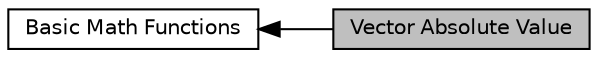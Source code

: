digraph "Vector Absolute Value"
{
  edge [fontname="Helvetica",fontsize="10",labelfontname="Helvetica",labelfontsize="10"];
  node [fontname="Helvetica",fontsize="10",shape=record];
  rankdir=LR;
  Node0 [label="Vector Absolute Value",height=0.2,width=0.4,color="black", fillcolor="grey75", style="filled", fontcolor="black"];
  Node1 [label="Basic Math Functions",height=0.2,width=0.4,color="black", fillcolor="white", style="filled",URL="$group__group_math.html"];
  Node1->Node0 [shape=plaintext, dir="back", style="solid"];
}

